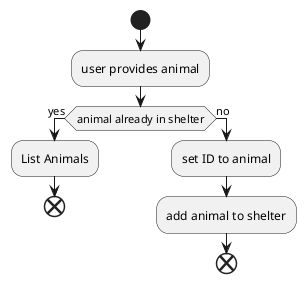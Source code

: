 @startuml

start
:user provides animal;
if (animal already in shelter) then (yes)
    :List Animals;
    end;
else (no)
    :set ID to animal;
    :add animal to shelter;
    end

@enduml